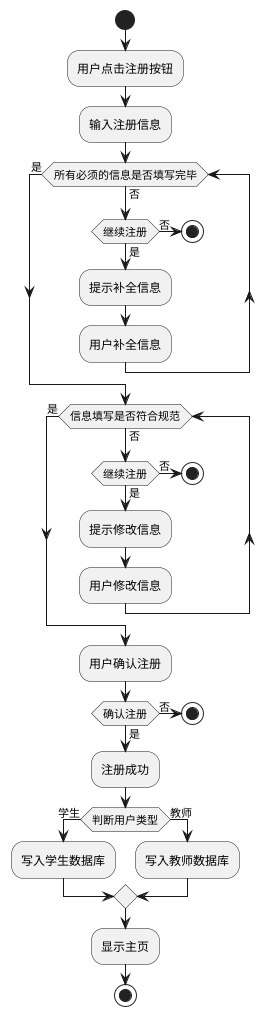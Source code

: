 @startuml
start
:用户点击注册按钮;
:输入注册信息;
while(所有必须的信息是否填写完毕) is (否)
	if(继续注册) then(是)
    :提示补全信息;
	:用户补全信息;
	else(否)
	stop
	endif
endwhile(是)
while(信息填写是否符合规范) is (否)
	if(继续注册) then(是)
	:提示修改信息;
	:用户修改信息;
	else(否)
	stop
	endif
endwhile(是)
:用户确认注册;
if(确认注册) then(是)
    :注册成功;
	if(判断用户类型) then(学生)
    :写入学生数据库;
	else(教师)
	:写入教师数据库;
	endif
	:显示主页;
	stop
else(否)
stop
endif
@enduml